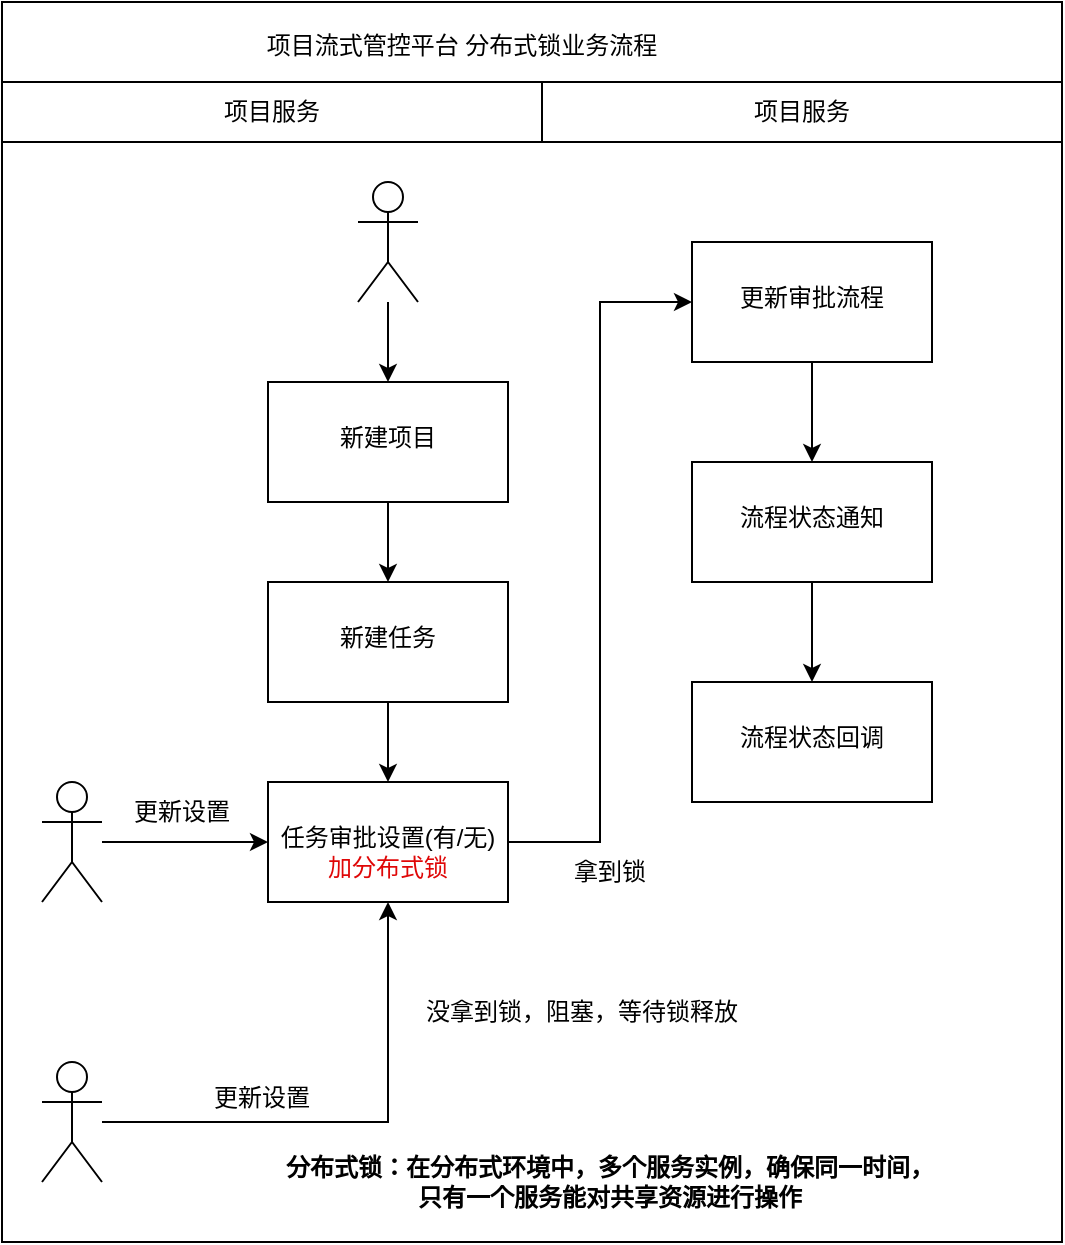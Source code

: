 <mxfile version="24.7.16">
  <diagram name="第 1 页" id="j2aq3opvmHzck9cFTJ19">
    <mxGraphModel dx="1029" dy="693" grid="1" gridSize="10" guides="1" tooltips="1" connect="1" arrows="1" fold="1" page="1" pageScale="1" pageWidth="827" pageHeight="1169" math="0" shadow="0">
      <root>
        <mxCell id="0" />
        <mxCell id="1" parent="0" />
        <mxCell id="J37NUGhFnpIfU3b7wJw7-4" value="" style="rounded=0;whiteSpace=wrap;html=1;" vertex="1" parent="1">
          <mxGeometry x="140" y="10" width="530" height="620" as="geometry" />
        </mxCell>
        <mxCell id="J37NUGhFnpIfU3b7wJw7-12" value="" style="edgeStyle=orthogonalEdgeStyle;rounded=0;orthogonalLoop=1;jettySize=auto;html=1;" edge="1" parent="1" source="J37NUGhFnpIfU3b7wJw7-2" target="J37NUGhFnpIfU3b7wJw7-11">
          <mxGeometry relative="1" as="geometry" />
        </mxCell>
        <mxCell id="J37NUGhFnpIfU3b7wJw7-2" value="Actor" style="shape=umlActor;verticalLabelPosition=bottom;verticalAlign=top;html=1;outlineConnect=0;fontColor=none;noLabel=1;" vertex="1" parent="1">
          <mxGeometry x="318" y="100" width="30" height="60" as="geometry" />
        </mxCell>
        <mxCell id="J37NUGhFnpIfU3b7wJw7-6" value="项目服务" style="rounded=0;whiteSpace=wrap;html=1;" vertex="1" parent="1">
          <mxGeometry x="140" y="50" width="270" height="30" as="geometry" />
        </mxCell>
        <mxCell id="J37NUGhFnpIfU3b7wJw7-10" value="项目流式管控平台 分布式锁业务流程" style="text;html=1;align=center;verticalAlign=middle;whiteSpace=wrap;rounded=0;" vertex="1" parent="1">
          <mxGeometry x="255" y="17" width="230" height="30" as="geometry" />
        </mxCell>
        <mxCell id="J37NUGhFnpIfU3b7wJw7-14" value="" style="edgeStyle=orthogonalEdgeStyle;rounded=0;orthogonalLoop=1;jettySize=auto;html=1;" edge="1" parent="1" source="J37NUGhFnpIfU3b7wJw7-11" target="J37NUGhFnpIfU3b7wJw7-13">
          <mxGeometry relative="1" as="geometry" />
        </mxCell>
        <mxCell id="J37NUGhFnpIfU3b7wJw7-11" value="&lt;div&gt;&lt;br&gt;&lt;/div&gt;新建项目" style="whiteSpace=wrap;html=1;verticalAlign=top;fontColor=none;align=center;" vertex="1" parent="1">
          <mxGeometry x="273" y="200" width="120" height="60" as="geometry" />
        </mxCell>
        <mxCell id="J37NUGhFnpIfU3b7wJw7-16" value="" style="edgeStyle=orthogonalEdgeStyle;rounded=0;orthogonalLoop=1;jettySize=auto;html=1;" edge="1" parent="1" source="J37NUGhFnpIfU3b7wJw7-13" target="J37NUGhFnpIfU3b7wJw7-15">
          <mxGeometry relative="1" as="geometry" />
        </mxCell>
        <mxCell id="J37NUGhFnpIfU3b7wJw7-13" value="&lt;div&gt;&lt;br&gt;&lt;/div&gt;&lt;div&gt;新建任务&lt;/div&gt;" style="whiteSpace=wrap;html=1;verticalAlign=top;fontColor=none;" vertex="1" parent="1">
          <mxGeometry x="273" y="300" width="120" height="60" as="geometry" />
        </mxCell>
        <mxCell id="J37NUGhFnpIfU3b7wJw7-33" value="" style="edgeStyle=orthogonalEdgeStyle;rounded=0;orthogonalLoop=1;jettySize=auto;html=1;entryX=0;entryY=0.5;entryDx=0;entryDy=0;" edge="1" parent="1" source="J37NUGhFnpIfU3b7wJw7-15" target="J37NUGhFnpIfU3b7wJw7-20">
          <mxGeometry relative="1" as="geometry" />
        </mxCell>
        <mxCell id="J37NUGhFnpIfU3b7wJw7-15" value="&lt;div&gt;&lt;br&gt;&lt;/div&gt;&lt;div&gt;任务审批设置(&lt;span style=&quot;background-color: initial;&quot;&gt;有/无&lt;/span&gt;&lt;span style=&quot;background-color: initial;&quot;&gt;)&lt;/span&gt;&lt;/div&gt;&lt;div&gt;&lt;font color=&quot;#df0707&quot;&gt;加分布式锁&lt;/font&gt;&lt;/div&gt;" style="whiteSpace=wrap;html=1;verticalAlign=top;fontColor=none;" vertex="1" parent="1">
          <mxGeometry x="273" y="400" width="120" height="60" as="geometry" />
        </mxCell>
        <mxCell id="J37NUGhFnpIfU3b7wJw7-18" value="项目服务" style="rounded=0;whiteSpace=wrap;html=1;" vertex="1" parent="1">
          <mxGeometry x="410" y="50" width="260" height="30" as="geometry" />
        </mxCell>
        <mxCell id="J37NUGhFnpIfU3b7wJw7-30" value="" style="edgeStyle=orthogonalEdgeStyle;rounded=0;orthogonalLoop=1;jettySize=auto;html=1;" edge="1" parent="1" source="J37NUGhFnpIfU3b7wJw7-20" target="J37NUGhFnpIfU3b7wJw7-29">
          <mxGeometry relative="1" as="geometry" />
        </mxCell>
        <mxCell id="J37NUGhFnpIfU3b7wJw7-20" value="&lt;div&gt;&lt;br&gt;&lt;/div&gt;更新审批流程" style="whiteSpace=wrap;html=1;verticalAlign=top;fontColor=none;" vertex="1" parent="1">
          <mxGeometry x="485" y="130" width="120" height="60" as="geometry" />
        </mxCell>
        <mxCell id="J37NUGhFnpIfU3b7wJw7-24" value="" style="edgeStyle=orthogonalEdgeStyle;rounded=0;orthogonalLoop=1;jettySize=auto;html=1;" edge="1" parent="1" source="J37NUGhFnpIfU3b7wJw7-21" target="J37NUGhFnpIfU3b7wJw7-15">
          <mxGeometry relative="1" as="geometry" />
        </mxCell>
        <mxCell id="J37NUGhFnpIfU3b7wJw7-21" value="Actor" style="shape=umlActor;verticalLabelPosition=bottom;verticalAlign=top;html=1;outlineConnect=0;fontColor=none;noLabel=1;" vertex="1" parent="1">
          <mxGeometry x="160" y="400" width="30" height="60" as="geometry" />
        </mxCell>
        <mxCell id="J37NUGhFnpIfU3b7wJw7-27" value="" style="edgeStyle=orthogonalEdgeStyle;rounded=0;orthogonalLoop=1;jettySize=auto;html=1;entryX=0.5;entryY=1;entryDx=0;entryDy=0;" edge="1" parent="1" source="J37NUGhFnpIfU3b7wJw7-22" target="J37NUGhFnpIfU3b7wJw7-15">
          <mxGeometry relative="1" as="geometry">
            <mxPoint x="320" y="530" as="targetPoint" />
          </mxGeometry>
        </mxCell>
        <mxCell id="J37NUGhFnpIfU3b7wJw7-22" value="Actor" style="shape=umlActor;verticalLabelPosition=bottom;verticalAlign=top;html=1;outlineConnect=0;fontColor=none;noLabel=1;" vertex="1" parent="1">
          <mxGeometry x="160" y="540" width="30" height="60" as="geometry" />
        </mxCell>
        <mxCell id="J37NUGhFnpIfU3b7wJw7-28" value="更新设置" style="text;html=1;align=center;verticalAlign=middle;whiteSpace=wrap;rounded=0;" vertex="1" parent="1">
          <mxGeometry x="200" y="400" width="60" height="30" as="geometry" />
        </mxCell>
        <mxCell id="J37NUGhFnpIfU3b7wJw7-32" value="" style="edgeStyle=orthogonalEdgeStyle;rounded=0;orthogonalLoop=1;jettySize=auto;html=1;" edge="1" parent="1" source="J37NUGhFnpIfU3b7wJw7-29" target="J37NUGhFnpIfU3b7wJw7-31">
          <mxGeometry relative="1" as="geometry" />
        </mxCell>
        <mxCell id="J37NUGhFnpIfU3b7wJw7-29" value="&lt;div&gt;&lt;/div&gt;&lt;div&gt;&lt;br&gt;&lt;/div&gt;&lt;div&gt;流程状态通知&lt;/div&gt;" style="whiteSpace=wrap;html=1;verticalAlign=top;fontColor=none;" vertex="1" parent="1">
          <mxGeometry x="485" y="240" width="120" height="60" as="geometry" />
        </mxCell>
        <mxCell id="J37NUGhFnpIfU3b7wJw7-31" value="&lt;div&gt;&lt;br&gt;&lt;/div&gt;流程状态回调&lt;div&gt;&lt;/div&gt;" style="whiteSpace=wrap;html=1;verticalAlign=top;fontColor=none;" vertex="1" parent="1">
          <mxGeometry x="485" y="350" width="120" height="60" as="geometry" />
        </mxCell>
        <mxCell id="J37NUGhFnpIfU3b7wJw7-34" value="更新设置" style="text;html=1;align=center;verticalAlign=middle;whiteSpace=wrap;rounded=0;" vertex="1" parent="1">
          <mxGeometry x="240" y="543" width="60" height="30" as="geometry" />
        </mxCell>
        <mxCell id="J37NUGhFnpIfU3b7wJw7-36" value="拿到锁" style="text;html=1;align=center;verticalAlign=middle;whiteSpace=wrap;rounded=0;" vertex="1" parent="1">
          <mxGeometry x="414" y="430" width="60" height="30" as="geometry" />
        </mxCell>
        <mxCell id="J37NUGhFnpIfU3b7wJw7-37" value="没拿到锁，阻塞，等待锁释放" style="text;html=1;align=center;verticalAlign=middle;whiteSpace=wrap;rounded=0;" vertex="1" parent="1">
          <mxGeometry x="340" y="500" width="180" height="30" as="geometry" />
        </mxCell>
        <mxCell id="J37NUGhFnpIfU3b7wJw7-38" value="&lt;b&gt;分布式锁：在分布式环境中，多个服务实例，确保同一时间，只有一个服务能对共享资源进行操作&lt;/b&gt;" style="text;html=1;align=center;verticalAlign=middle;whiteSpace=wrap;rounded=0;" vertex="1" parent="1">
          <mxGeometry x="279" y="585" width="330" height="30" as="geometry" />
        </mxCell>
      </root>
    </mxGraphModel>
  </diagram>
</mxfile>

